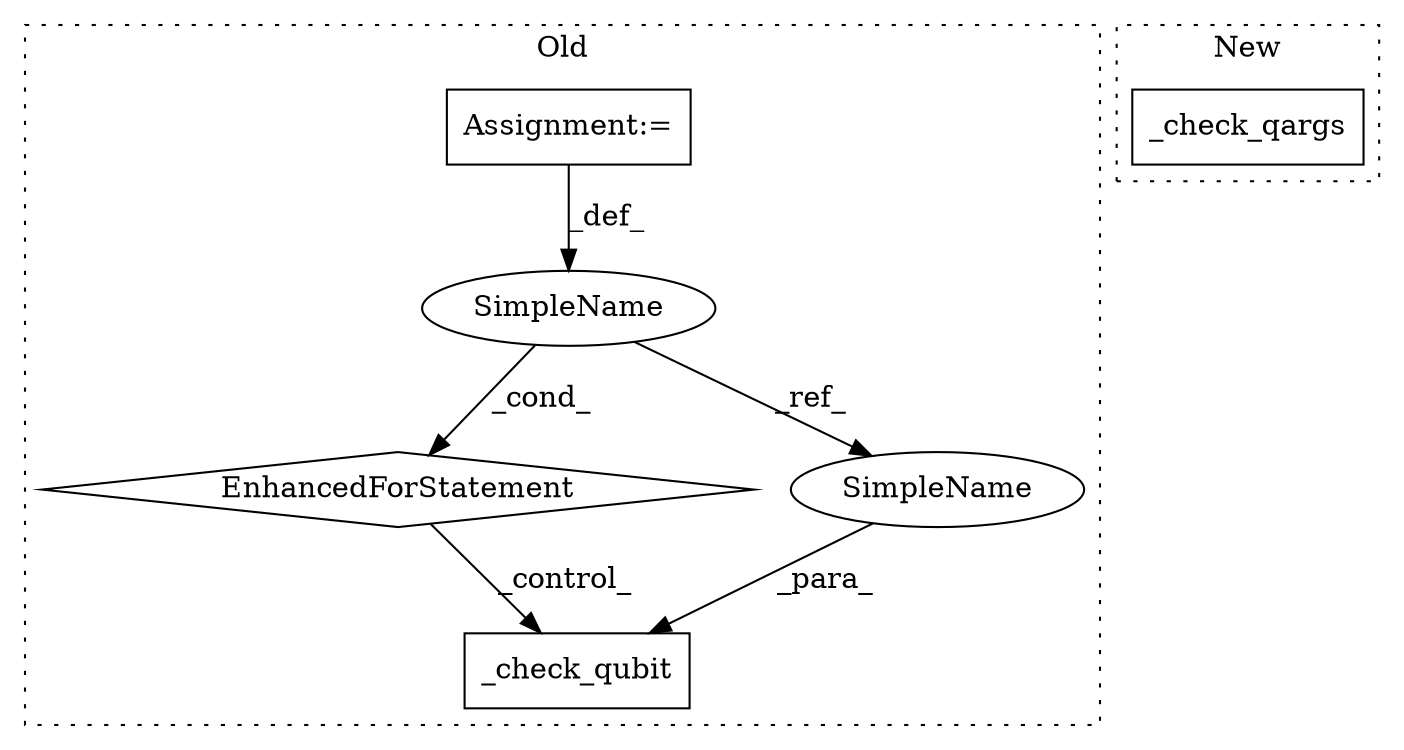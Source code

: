 digraph G {
subgraph cluster0 {
1 [label="EnhancedForStatement" a="70" s="2486,2565" l="53,2" shape="diamond"];
3 [label="SimpleName" a="42" s="2543" l="5" shape="ellipse"];
4 [label="_check_qubit" a="32" s="2594,2612" l="13,1" shape="box"];
5 [label="Assignment:=" a="7" s="2486,2565" l="53,2" shape="box"];
6 [label="SimpleName" a="42" s="2607" l="5" shape="ellipse"];
label = "Old";
style="dotted";
}
subgraph cluster1 {
2 [label="_check_qargs" a="32" s="2464,2491" l="13,1" shape="box"];
label = "New";
style="dotted";
}
1 -> 4 [label="_control_"];
3 -> 1 [label="_cond_"];
3 -> 6 [label="_ref_"];
5 -> 3 [label="_def_"];
6 -> 4 [label="_para_"];
}